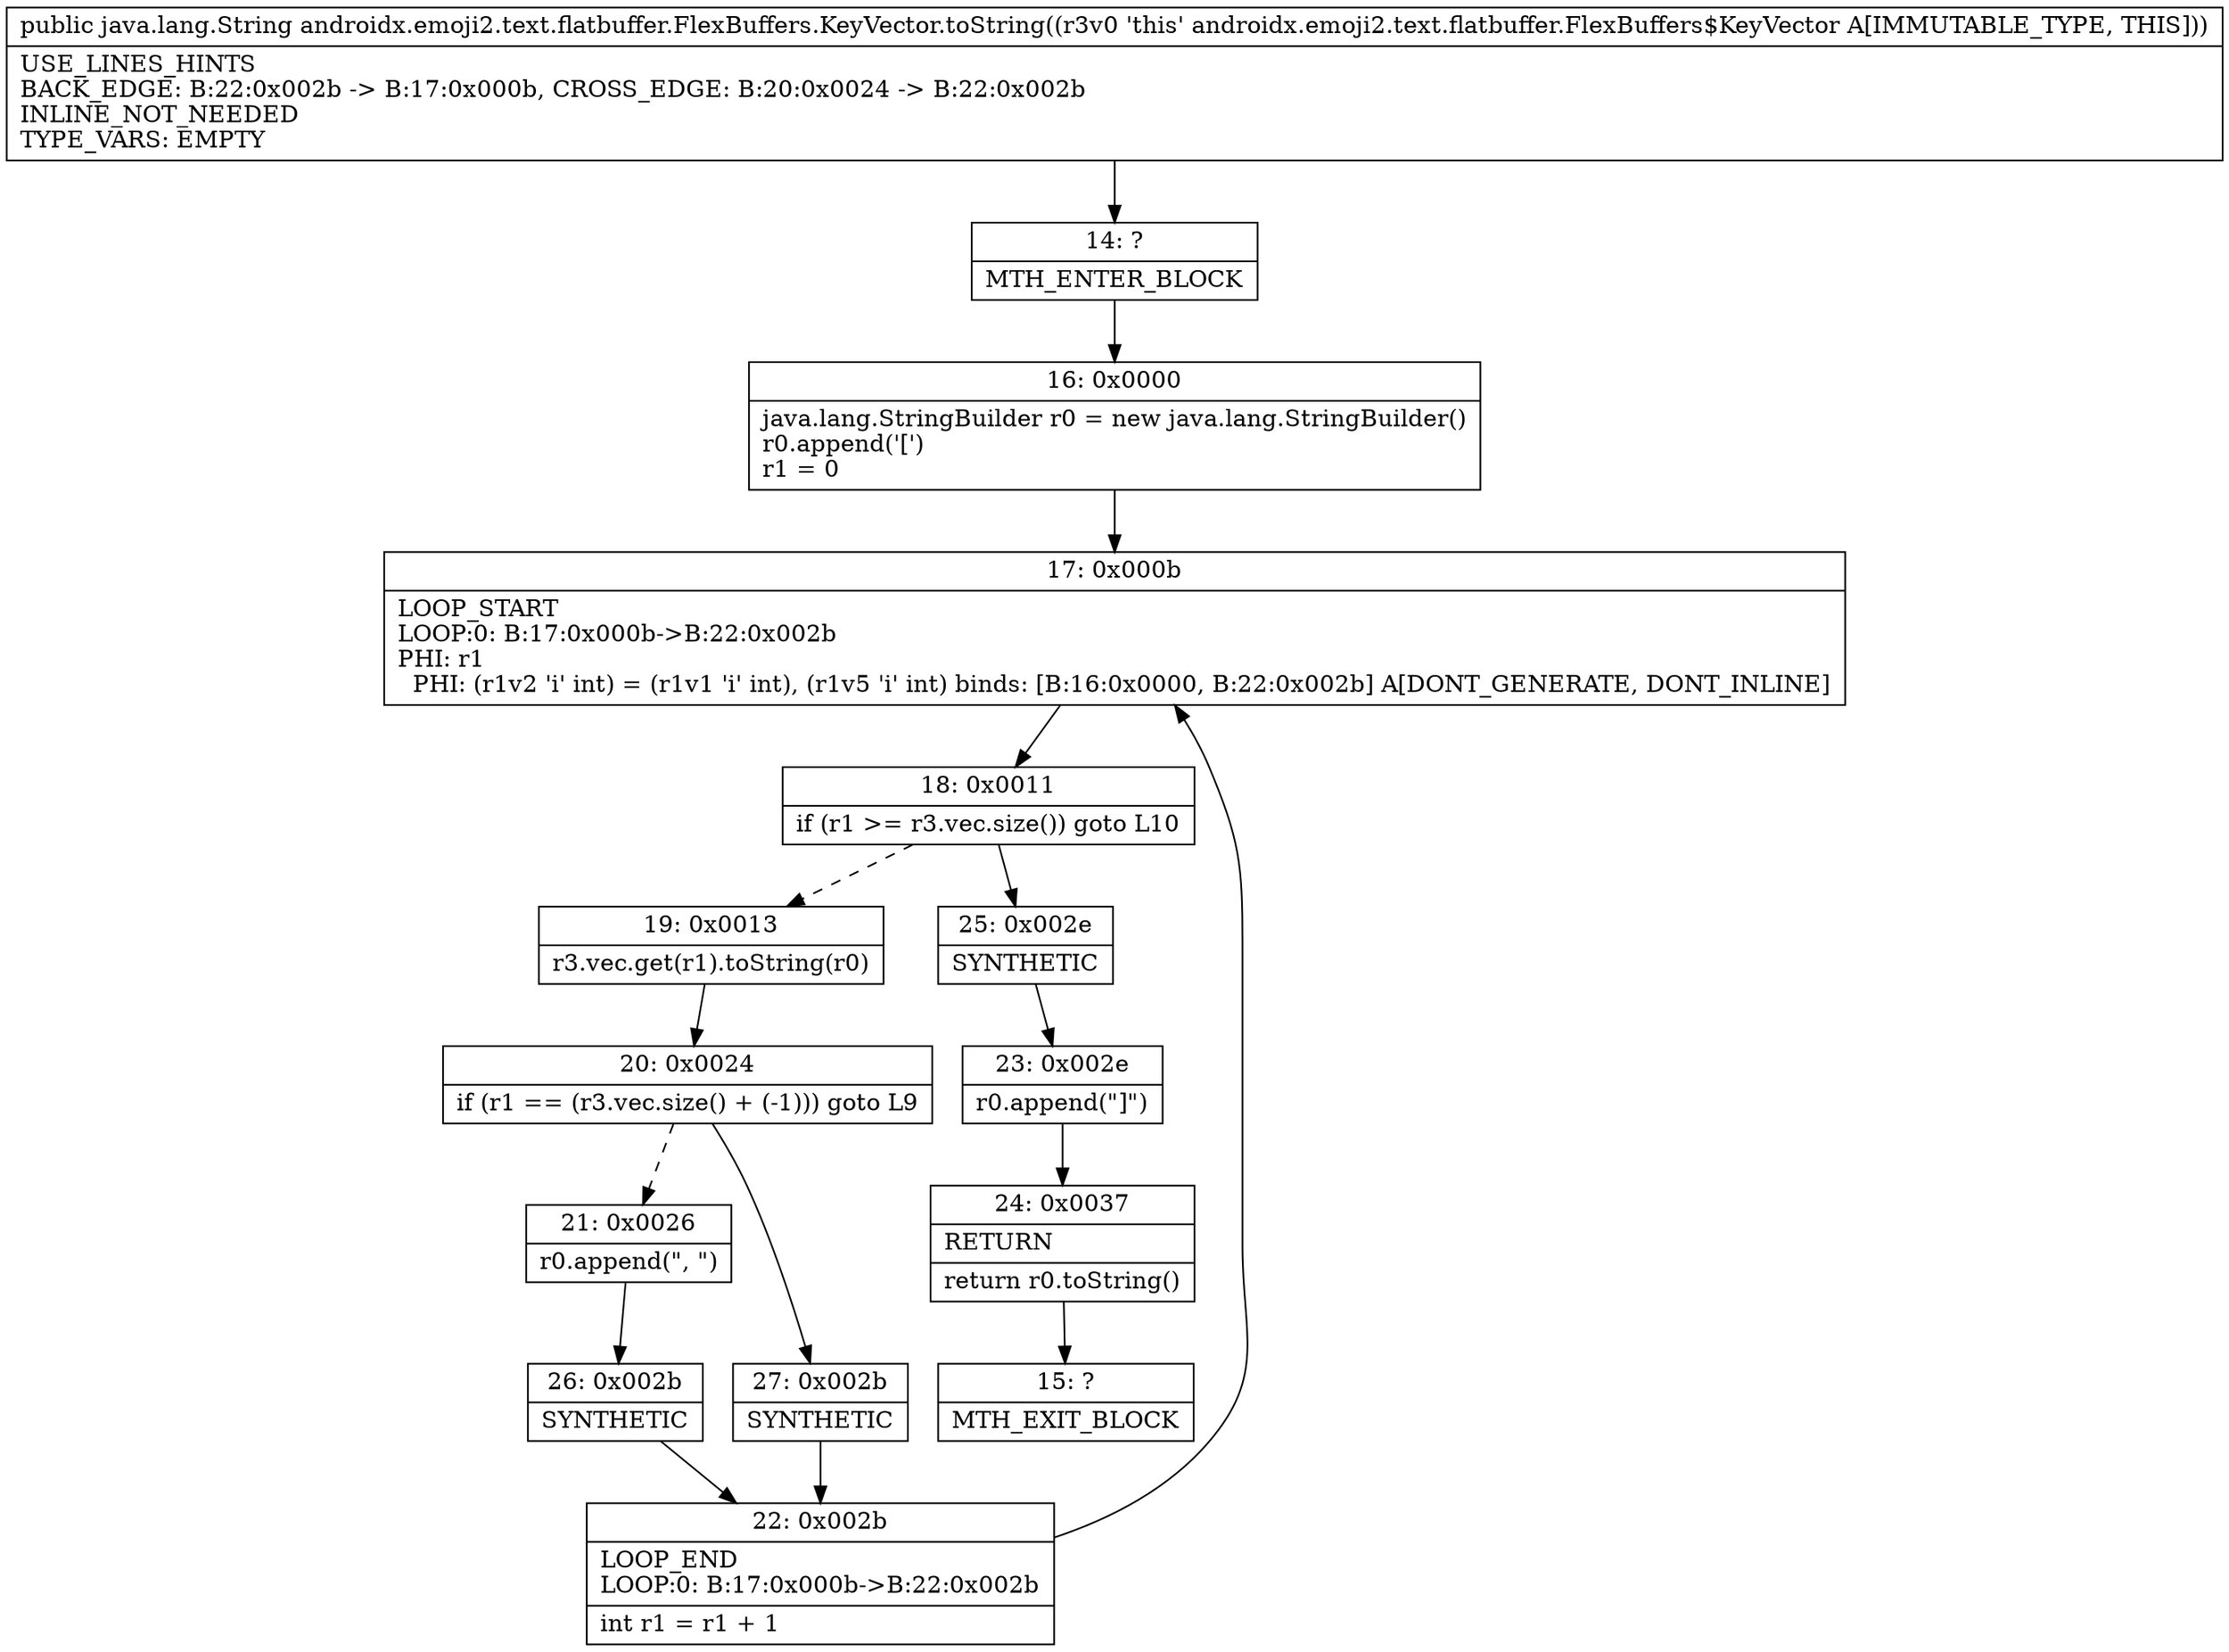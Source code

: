 digraph "CFG forandroidx.emoji2.text.flatbuffer.FlexBuffers.KeyVector.toString()Ljava\/lang\/String;" {
Node_14 [shape=record,label="{14\:\ ?|MTH_ENTER_BLOCK\l}"];
Node_16 [shape=record,label="{16\:\ 0x0000|java.lang.StringBuilder r0 = new java.lang.StringBuilder()\lr0.append('[')\lr1 = 0\l}"];
Node_17 [shape=record,label="{17\:\ 0x000b|LOOP_START\lLOOP:0: B:17:0x000b\-\>B:22:0x002b\lPHI: r1 \l  PHI: (r1v2 'i' int) = (r1v1 'i' int), (r1v5 'i' int) binds: [B:16:0x0000, B:22:0x002b] A[DONT_GENERATE, DONT_INLINE]\l}"];
Node_18 [shape=record,label="{18\:\ 0x0011|if (r1 \>= r3.vec.size()) goto L10\l}"];
Node_19 [shape=record,label="{19\:\ 0x0013|r3.vec.get(r1).toString(r0)\l}"];
Node_20 [shape=record,label="{20\:\ 0x0024|if (r1 == (r3.vec.size() + (\-1))) goto L9\l}"];
Node_21 [shape=record,label="{21\:\ 0x0026|r0.append(\", \")\l}"];
Node_26 [shape=record,label="{26\:\ 0x002b|SYNTHETIC\l}"];
Node_22 [shape=record,label="{22\:\ 0x002b|LOOP_END\lLOOP:0: B:17:0x000b\-\>B:22:0x002b\l|int r1 = r1 + 1\l}"];
Node_27 [shape=record,label="{27\:\ 0x002b|SYNTHETIC\l}"];
Node_25 [shape=record,label="{25\:\ 0x002e|SYNTHETIC\l}"];
Node_23 [shape=record,label="{23\:\ 0x002e|r0.append(\"]\")\l}"];
Node_24 [shape=record,label="{24\:\ 0x0037|RETURN\l|return r0.toString()\l}"];
Node_15 [shape=record,label="{15\:\ ?|MTH_EXIT_BLOCK\l}"];
MethodNode[shape=record,label="{public java.lang.String androidx.emoji2.text.flatbuffer.FlexBuffers.KeyVector.toString((r3v0 'this' androidx.emoji2.text.flatbuffer.FlexBuffers$KeyVector A[IMMUTABLE_TYPE, THIS]))  | USE_LINES_HINTS\lBACK_EDGE: B:22:0x002b \-\> B:17:0x000b, CROSS_EDGE: B:20:0x0024 \-\> B:22:0x002b\lINLINE_NOT_NEEDED\lTYPE_VARS: EMPTY\l}"];
MethodNode -> Node_14;Node_14 -> Node_16;
Node_16 -> Node_17;
Node_17 -> Node_18;
Node_18 -> Node_19[style=dashed];
Node_18 -> Node_25;
Node_19 -> Node_20;
Node_20 -> Node_21[style=dashed];
Node_20 -> Node_27;
Node_21 -> Node_26;
Node_26 -> Node_22;
Node_22 -> Node_17;
Node_27 -> Node_22;
Node_25 -> Node_23;
Node_23 -> Node_24;
Node_24 -> Node_15;
}

